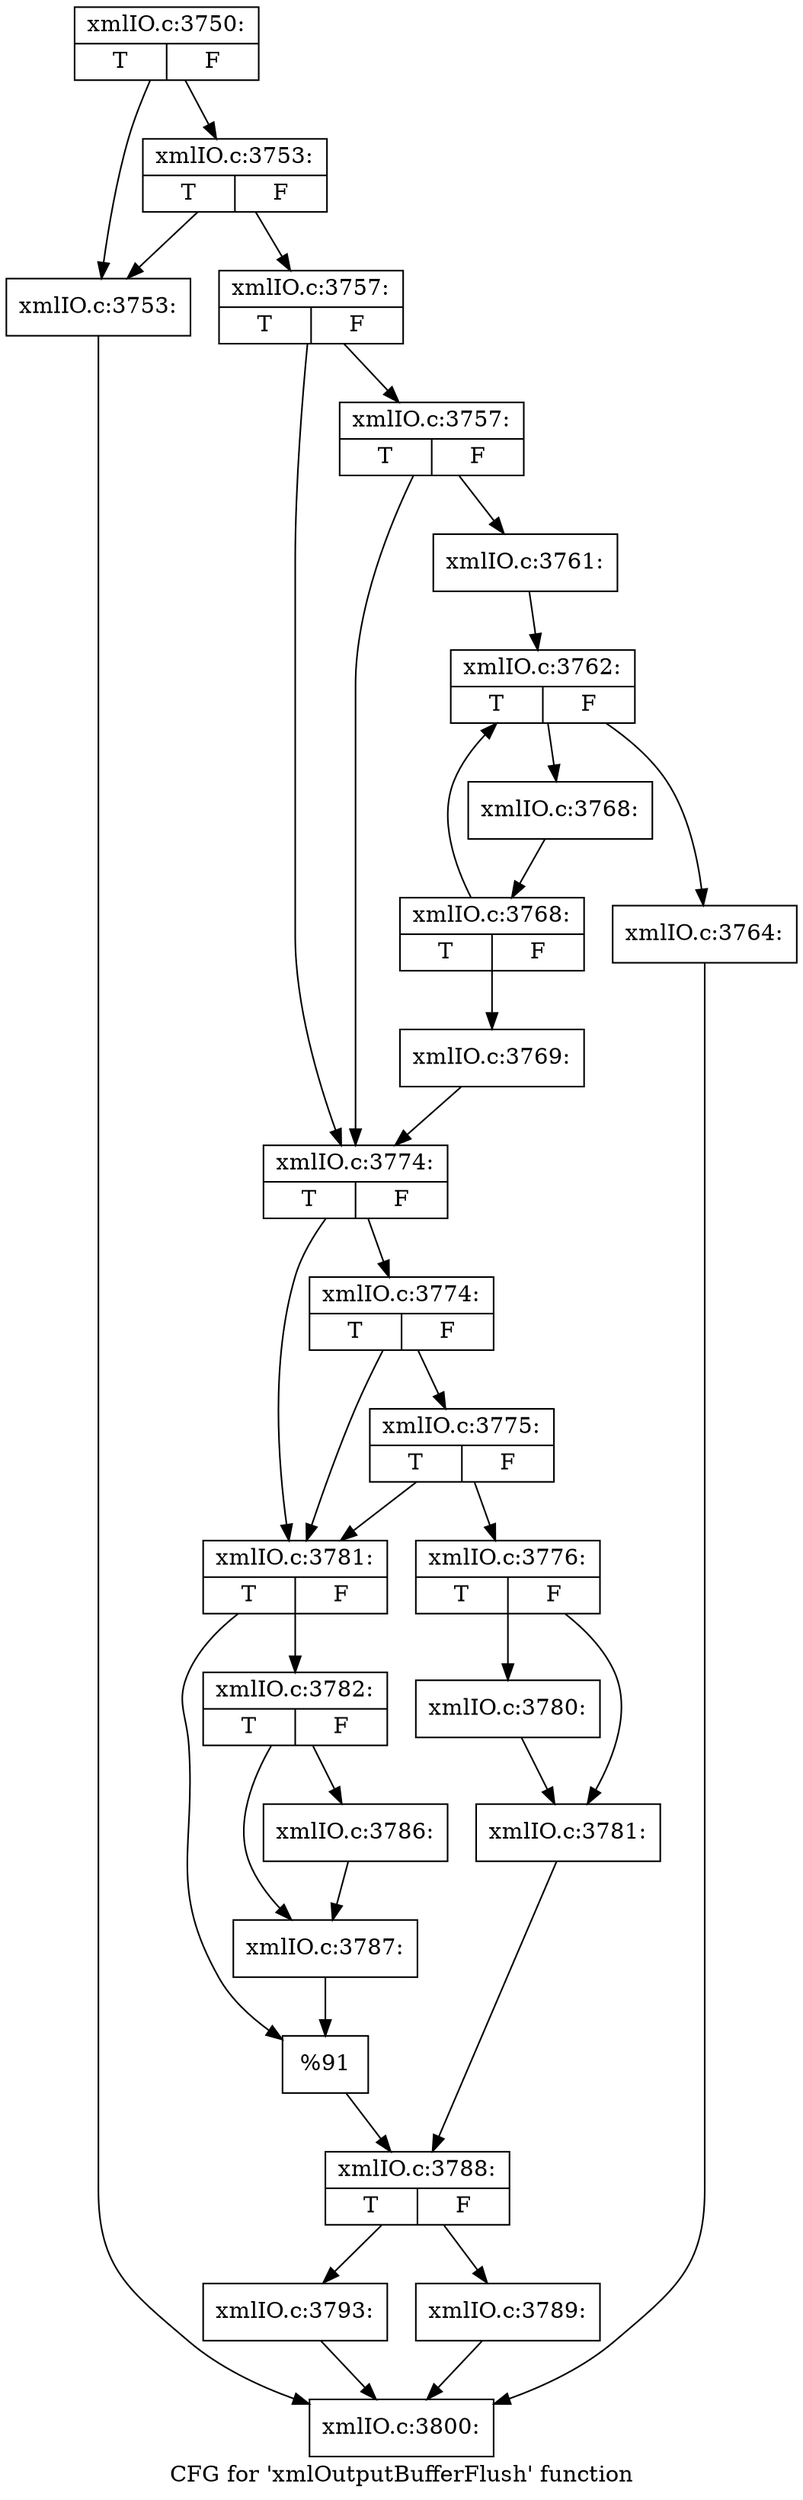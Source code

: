 digraph "CFG for 'xmlOutputBufferFlush' function" {
	label="CFG for 'xmlOutputBufferFlush' function";

	Node0x5340f10 [shape=record,label="{xmlIO.c:3750:|{<s0>T|<s1>F}}"];
	Node0x5340f10 -> Node0x53447a0;
	Node0x5340f10 -> Node0x5344840;
	Node0x5344840 [shape=record,label="{xmlIO.c:3753:|{<s0>T|<s1>F}}"];
	Node0x5344840 -> Node0x53447a0;
	Node0x5344840 -> Node0x53447f0;
	Node0x53447a0 [shape=record,label="{xmlIO.c:3753:}"];
	Node0x53447a0 -> Node0x5343f40;
	Node0x53447f0 [shape=record,label="{xmlIO.c:3757:|{<s0>T|<s1>F}}"];
	Node0x53447f0 -> Node0x5345100;
	Node0x53447f0 -> Node0x53450b0;
	Node0x5345100 [shape=record,label="{xmlIO.c:3757:|{<s0>T|<s1>F}}"];
	Node0x5345100 -> Node0x5345060;
	Node0x5345100 -> Node0x53450b0;
	Node0x5345060 [shape=record,label="{xmlIO.c:3761:}"];
	Node0x5345060 -> Node0x5345980;
	Node0x5345980 [shape=record,label="{xmlIO.c:3762:|{<s0>T|<s1>F}}"];
	Node0x5345980 -> Node0x5345e40;
	Node0x5345980 -> Node0x5345e90;
	Node0x5345e40 [shape=record,label="{xmlIO.c:3764:}"];
	Node0x5345e40 -> Node0x5343f40;
	Node0x5345e90 [shape=record,label="{xmlIO.c:3768:}"];
	Node0x5345e90 -> Node0x5345930;
	Node0x5345930 [shape=record,label="{xmlIO.c:3768:|{<s0>T|<s1>F}}"];
	Node0x5345930 -> Node0x5345980;
	Node0x5345930 -> Node0x53458e0;
	Node0x53458e0 [shape=record,label="{xmlIO.c:3769:}"];
	Node0x53458e0 -> Node0x53450b0;
	Node0x53450b0 [shape=record,label="{xmlIO.c:3774:|{<s0>T|<s1>F}}"];
	Node0x53450b0 -> Node0x5346c00;
	Node0x53450b0 -> Node0x5346b30;
	Node0x5346c00 [shape=record,label="{xmlIO.c:3774:|{<s0>T|<s1>F}}"];
	Node0x5346c00 -> Node0x5346b80;
	Node0x5346c00 -> Node0x5346b30;
	Node0x5346b80 [shape=record,label="{xmlIO.c:3775:|{<s0>T|<s1>F}}"];
	Node0x5346b80 -> Node0x5346a90;
	Node0x5346b80 -> Node0x5346b30;
	Node0x5346a90 [shape=record,label="{xmlIO.c:3776:|{<s0>T|<s1>F}}"];
	Node0x5346a90 -> Node0x5348240;
	Node0x5346a90 -> Node0x5348290;
	Node0x5348240 [shape=record,label="{xmlIO.c:3780:}"];
	Node0x5348240 -> Node0x5348290;
	Node0x5348290 [shape=record,label="{xmlIO.c:3781:}"];
	Node0x5348290 -> Node0x5346ae0;
	Node0x5346b30 [shape=record,label="{xmlIO.c:3781:|{<s0>T|<s1>F}}"];
	Node0x5346b30 -> Node0x5348a20;
	Node0x5346b30 -> Node0x5348a70;
	Node0x5348a20 [shape=record,label="{xmlIO.c:3782:|{<s0>T|<s1>F}}"];
	Node0x5348a20 -> Node0x53499b0;
	Node0x5348a20 -> Node0x5349a00;
	Node0x53499b0 [shape=record,label="{xmlIO.c:3786:}"];
	Node0x53499b0 -> Node0x5349a00;
	Node0x5349a00 [shape=record,label="{xmlIO.c:3787:}"];
	Node0x5349a00 -> Node0x5348a70;
	Node0x5348a70 [shape=record,label="{%91}"];
	Node0x5348a70 -> Node0x5346ae0;
	Node0x5346ae0 [shape=record,label="{xmlIO.c:3788:|{<s0>T|<s1>F}}"];
	Node0x5346ae0 -> Node0x534a2b0;
	Node0x5346ae0 -> Node0x534a300;
	Node0x534a2b0 [shape=record,label="{xmlIO.c:3789:}"];
	Node0x534a2b0 -> Node0x5343f40;
	Node0x534a300 [shape=record,label="{xmlIO.c:3793:}"];
	Node0x534a300 -> Node0x5343f40;
	Node0x5343f40 [shape=record,label="{xmlIO.c:3800:}"];
}
